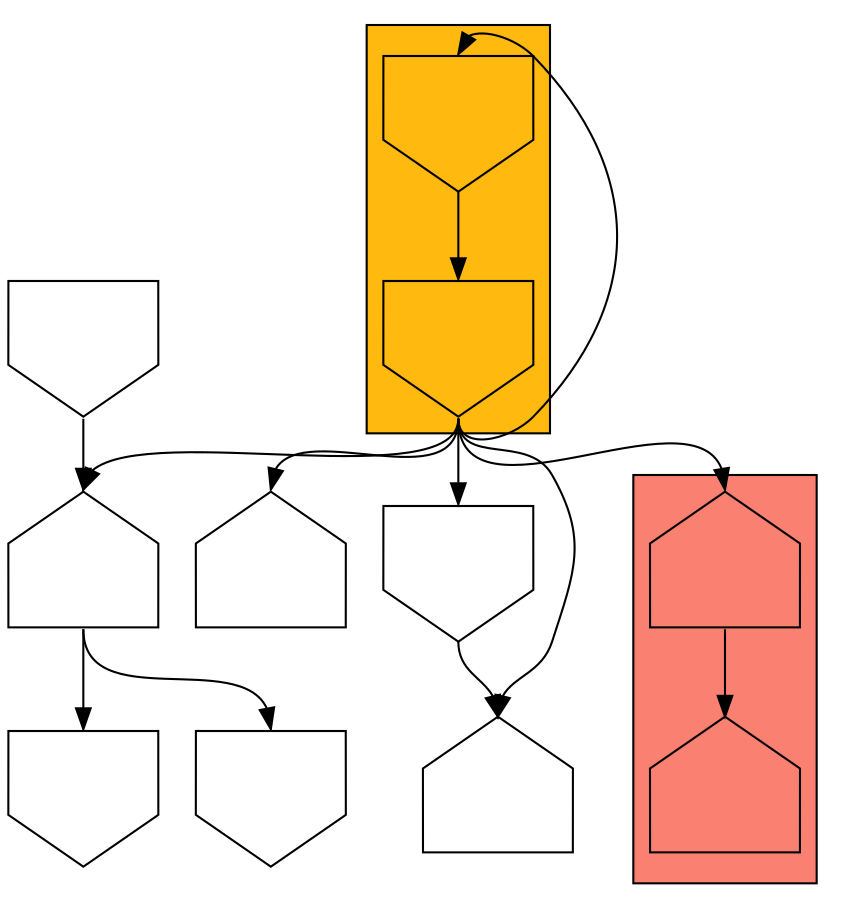 digraph asm {
	edge [headport=n,tailport=s];
subgraph cluster_Y8690_96 {
	8690 [label="",height=1,width=1,shape=invhouse];
	96 [label="",height=1,width=1,shape=invhouse];
	style=filled;
	fillcolor=darkgoldenrod1;
}
subgraph cluster_C2136_6845 {
	2136 [label="",height=1,width=1,shape=house];
	6845 [label="",height=1,width=1,shape=house];
	style=filled;
	fillcolor=salmon;
}
	1547 [label="",height=1,width=1,shape=house];
	4838 [label="",height=1,width=1,shape=invhouse];
	5712 [label="",height=1,width=1,shape=invhouse];
	7591 [label="",height=1,width=1,shape=invhouse];
	8433 [label="",height=1,width=1,shape=house];
	8711 [label="",height=1,width=1,shape=invhouse];
	15823 [label="",height=1,width=1,shape=house];
	8690 -> 96
	96 -> 1547
	96 -> 2136
	96 -> 8433
	96 -> 8690
	96 -> 8711
	96 -> 15823
	1547 -> 4838
	1547 -> 5712
	7591 -> 1547
	2136 -> 6845
	8711 -> 15823
}